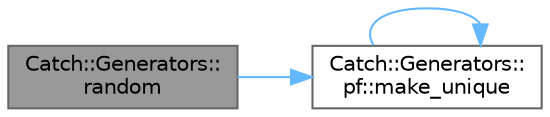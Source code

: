 digraph "Catch::Generators::random"
{
 // LATEX_PDF_SIZE
  bgcolor="transparent";
  edge [fontname=Helvetica,fontsize=10,labelfontname=Helvetica,labelfontsize=10];
  node [fontname=Helvetica,fontsize=10,shape=box,height=0.2,width=0.4];
  rankdir="LR";
  Node1 [id="Node000001",label="Catch::Generators::\lrandom",height=0.2,width=0.4,color="gray40", fillcolor="grey60", style="filled", fontcolor="black",tooltip=" "];
  Node1 -> Node2 [id="edge1_Node000001_Node000002",color="steelblue1",style="solid",tooltip=" "];
  Node2 [id="Node000002",label="Catch::Generators::\lpf::make_unique",height=0.2,width=0.4,color="grey40", fillcolor="white", style="filled",URL="$namespace_catch_1_1_generators_1_1pf.html#a015e8fcef2972da878a07023e40d46d8",tooltip=" "];
  Node2 -> Node2 [id="edge2_Node000002_Node000002",color="steelblue1",style="solid",tooltip=" "];
}
